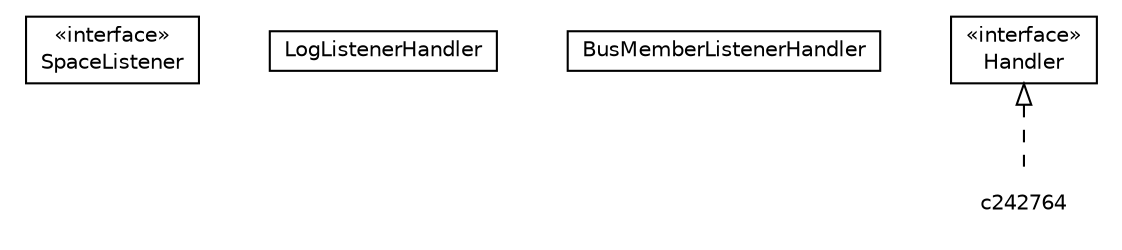#!/usr/local/bin/dot
#
# Class diagram 
# Generated by UMLGraph version R5_6-24-gf6e263 (http://www.umlgraph.org/)
#

digraph G {
	edge [fontname="Helvetica",fontsize=10,labelfontname="Helvetica",labelfontsize=10];
	node [fontname="Helvetica",fontsize=10,shape=plaintext];
	nodesep=0.25;
	ranksep=0.5;
	// org.universAAL.middleware.managers.api.SpaceListener
	c242522 [label=<<table title="org.universAAL.middleware.managers.api.SpaceListener" border="0" cellborder="1" cellspacing="0" cellpadding="2" port="p" href="../../api/SpaceListener.html">
		<tr><td><table border="0" cellspacing="0" cellpadding="1">
<tr><td align="center" balign="center"> &#171;interface&#187; </td></tr>
<tr><td align="center" balign="center"> SpaceListener </td></tr>
		</table></td></tr>
		</table>>, URL="../../api/SpaceListener.html", fontname="Helvetica", fontcolor="black", fontsize=10.0];
	// org.universAAL.middleware.managers.distributedmw.impl.LogListenerHandler
	c242766 [label=<<table title="org.universAAL.middleware.managers.distributedmw.impl.LogListenerHandler" border="0" cellborder="1" cellspacing="0" cellpadding="2" port="p" href="./LogListenerHandler.html">
		<tr><td><table border="0" cellspacing="0" cellpadding="1">
<tr><td align="center" balign="center"> LogListenerHandler </td></tr>
		</table></td></tr>
		</table>>, URL="./LogListenerHandler.html", fontname="Helvetica", fontcolor="black", fontsize=10.0];
	// org.universAAL.middleware.managers.distributedmw.impl.BusMemberListenerHandler
	c242770 [label=<<table title="org.universAAL.middleware.managers.distributedmw.impl.BusMemberListenerHandler" border="0" cellborder="1" cellspacing="0" cellpadding="2" port="p" href="./BusMemberListenerHandler.html">
		<tr><td><table border="0" cellspacing="0" cellpadding="1">
<tr><td align="center" balign="center"> BusMemberListenerHandler </td></tr>
		</table></td></tr>
		</table>>, URL="./BusMemberListenerHandler.html", fontname="Helvetica", fontcolor="black", fontsize=10.0];
	//org.universAAL.middleware.managers.distributedmw.impl.ListenerHandler<T>.RemoveListenerHandler implements org.universAAL.middleware.managers.distributedmw.impl.DistributedMWManagerImpl.Handler
	c242828:p -> c242764:p [dir=back,arrowtail=empty,style=dashed];
	// org.universAAL.middleware.managers.distributedmw.impl.DistributedMWManagerImpl.Handler
	c242828 [label=<<table title="org.universAAL.middleware.managers.distributedmw.impl.DistributedMWManagerImpl.Handler" border="0" cellborder="1" cellspacing="0" cellpadding="2" port="p" href="http://java.sun.com/j2se/1.4.2/docs/api/org/universAAL/middleware/managers/distributedmw/impl/DistributedMWManagerImpl/Handler.html">
		<tr><td><table border="0" cellspacing="0" cellpadding="1">
<tr><td align="center" balign="center"> &#171;interface&#187; </td></tr>
<tr><td align="center" balign="center"> Handler </td></tr>
		</table></td></tr>
		</table>>, URL="http://java.sun.com/j2se/1.4.2/docs/api/org/universAAL/middleware/managers/distributedmw/impl/DistributedMWManagerImpl/Handler.html", fontname="Helvetica", fontcolor="black", fontsize=10.0];
}

